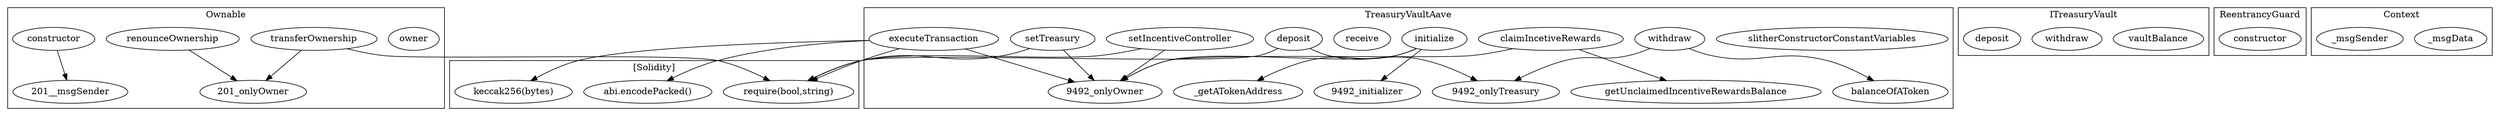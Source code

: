 strict digraph {
subgraph cluster_201_Ownable {
label = "Ownable"
"201_owner" [label="owner"]
"201_constructor" [label="constructor"]
"201_renounceOwnership" [label="renounceOwnership"]
"201_transferOwnership" [label="transferOwnership"]
"201_transferOwnership" -> "201_onlyOwner"
"201_renounceOwnership" -> "201_onlyOwner"
"201_constructor" -> "201__msgSender"
}subgraph cluster_7216_ITreasuryVault {
label = "ITreasuryVault"
"7216_vaultBalance" [label="vaultBalance"]
"7216_withdraw" [label="withdraw"]
"7216_deposit" [label="deposit"]
}subgraph cluster_241_ReentrancyGuard {
label = "ReentrancyGuard"
"241_constructor" [label="constructor"]
}subgraph cluster_1394_Context {
label = "Context"
"1394__msgData" [label="_msgData"]
"1394__msgSender" [label="_msgSender"]
}subgraph cluster_9492_TreasuryVaultAave {
label = "TreasuryVaultAave"
"9492_slitherConstructorConstantVariables" [label="slitherConstructorConstantVariables"]
"9492_claimIncetiveRewards" [label="claimIncetiveRewards"]
"9492_setIncentiveController" [label="setIncentiveController"]
"9492__getATokenAddress" [label="_getATokenAddress"]
"9492_withdraw" [label="withdraw"]
"9492_receive" [label="receive"]
"9492_balanceOfAToken" [label="balanceOfAToken"]
"9492_initialize" [label="initialize"]
"9492_executeTransaction" [label="executeTransaction"]
"9492_deposit" [label="deposit"]
"9492_getUnclaimedIncentiveRewardsBalance" [label="getUnclaimedIncentiveRewardsBalance"]
"9492_setTreasury" [label="setTreasury"]
"9492_setTreasury" -> "9492_onlyOwner"
"9492_initialize" -> "9492_onlyOwner"
"9492_withdraw" -> "9492_balanceOfAToken"
"9492_setIncentiveController" -> "9492_onlyOwner"
"9492_executeTransaction" -> "9492_onlyOwner"
"9492_withdraw" -> "9492_onlyTreasury"
"9492_claimIncetiveRewards" -> "9492_getUnclaimedIncentiveRewardsBalance"
"9492_initialize" -> "9492_initializer"
"9492_initialize" -> "9492__getATokenAddress"
"9492_deposit" -> "9492_onlyTreasury"
"9492_claimIncetiveRewards" -> "9492_onlyOwner"
}subgraph cluster_solidity {
label = "[Solidity]"
"require(bool,string)" 
"abi.encodePacked()" 
"keccak256(bytes)" 
"9492_setIncentiveController" -> "require(bool,string)"
"9492_executeTransaction" -> "abi.encodePacked()"
"9492_deposit" -> "require(bool,string)"
"9492_executeTransaction" -> "keccak256(bytes)"
"201_transferOwnership" -> "require(bool,string)"
"9492_setTreasury" -> "require(bool,string)"
"9492_executeTransaction" -> "require(bool,string)"
}
}